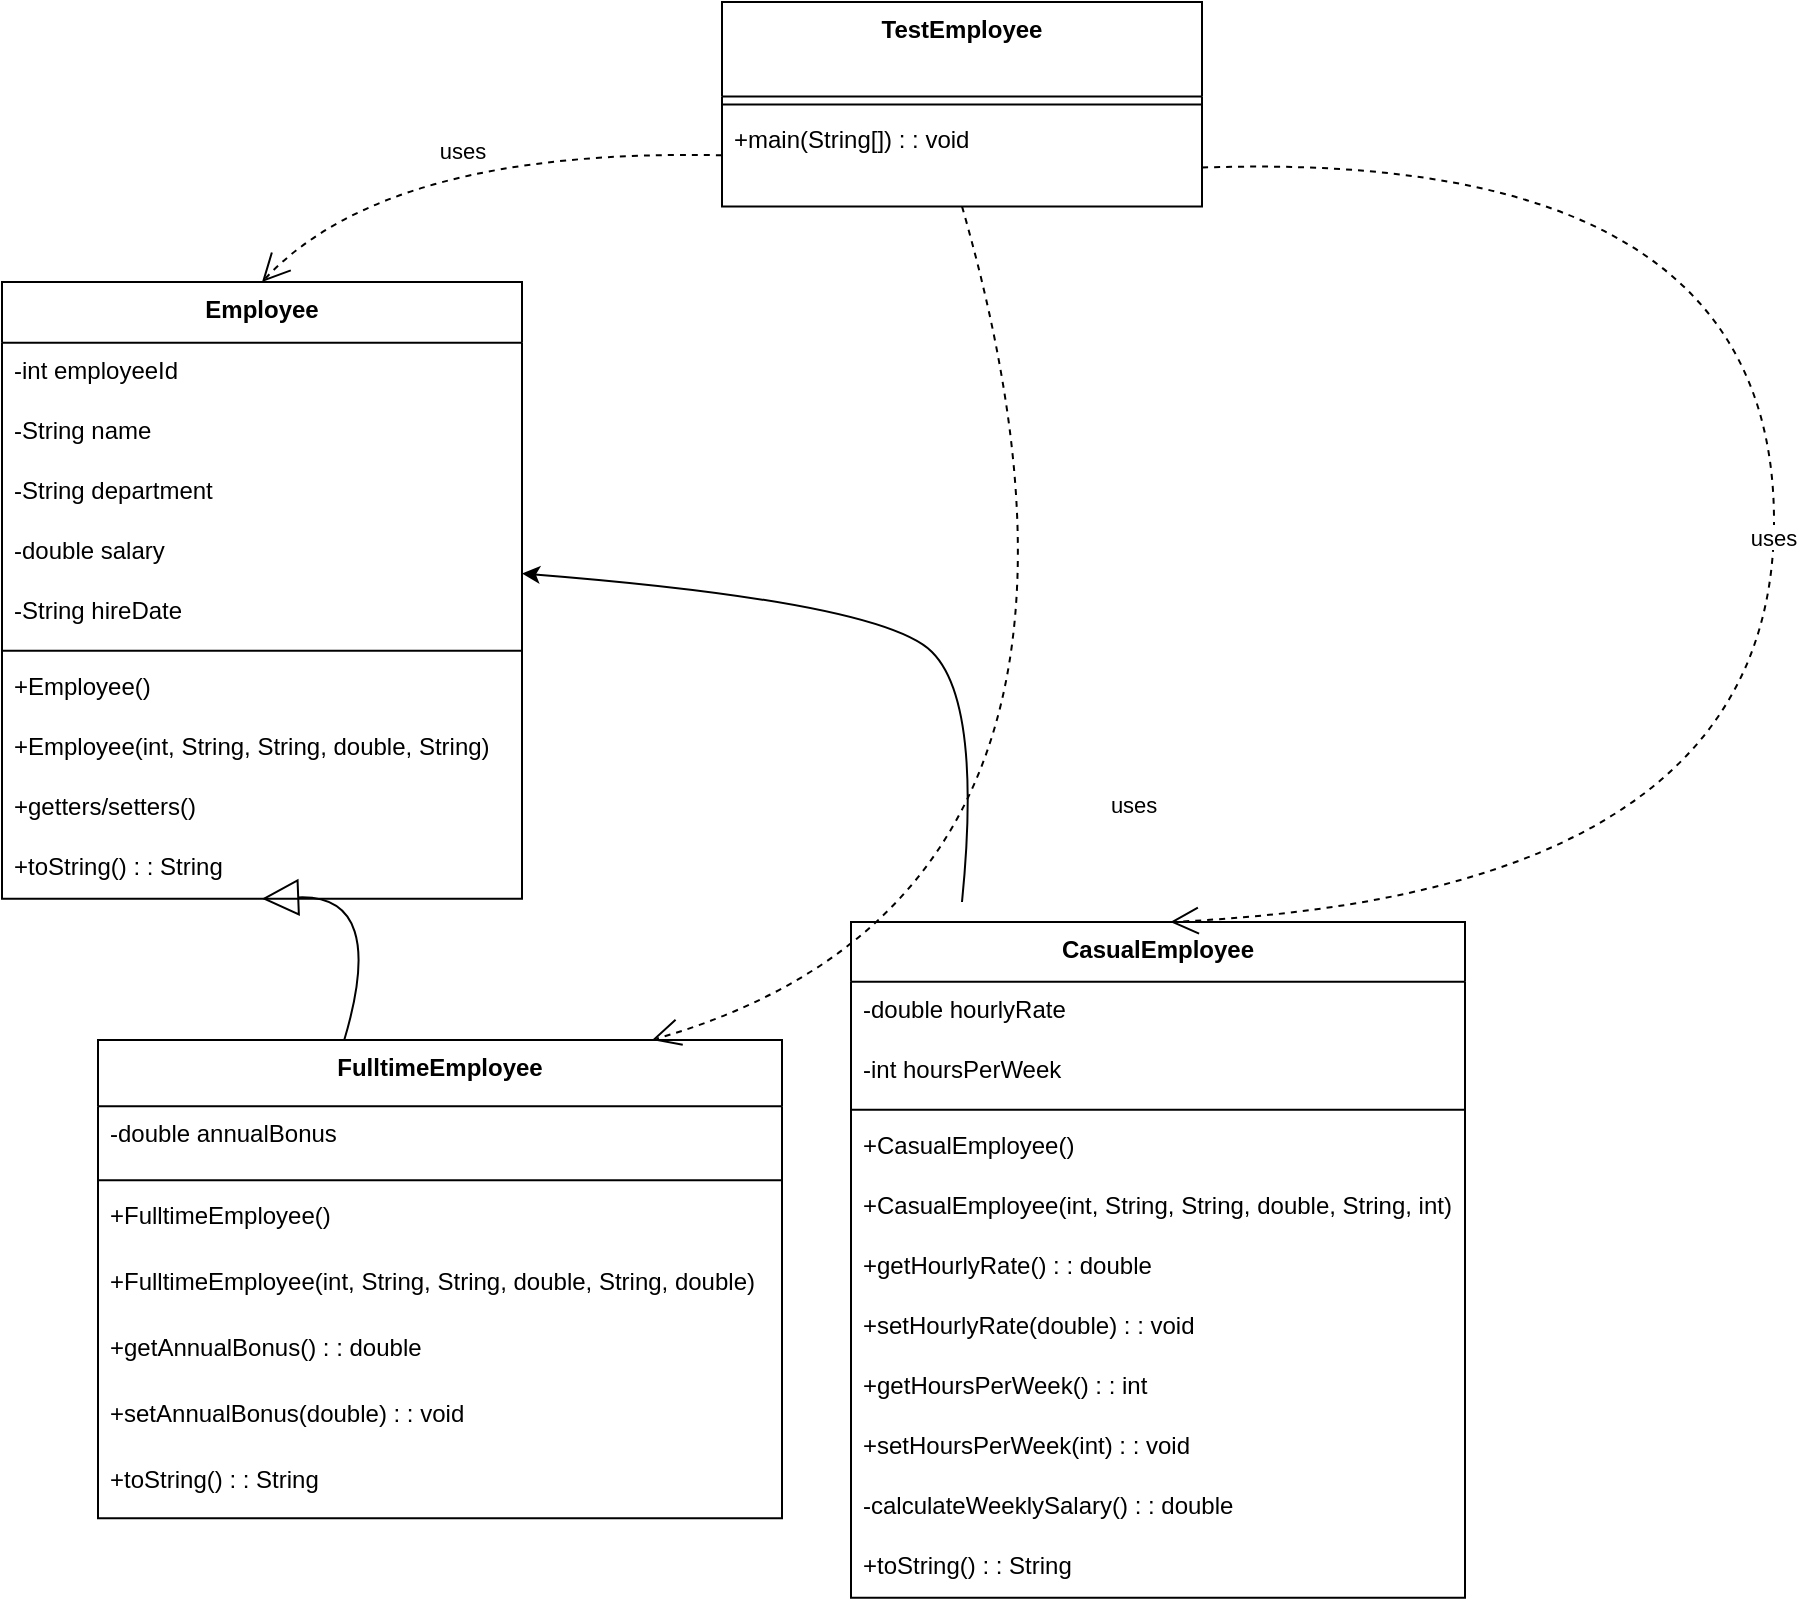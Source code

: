 <mxfile version="27.0.8">
  <diagram name="Page-1" id="AyWZq2A1--CCjW4LnpWZ">
    <mxGraphModel dx="1900" dy="850" grid="1" gridSize="10" guides="1" tooltips="1" connect="1" arrows="1" fold="1" page="1" pageScale="1" pageWidth="850" pageHeight="1100" math="0" shadow="0">
      <root>
        <mxCell id="0" />
        <mxCell id="1" parent="0" />
        <mxCell id="u9xSMhS25hpOVLopqoEU-1" value="Employee" style="swimlane;fontStyle=1;align=center;verticalAlign=top;childLayout=stackLayout;horizontal=1;startSize=30.4;horizontalStack=0;resizeParent=1;resizeParentMax=0;resizeLast=0;collapsible=0;marginBottom=0;" vertex="1" parent="1">
          <mxGeometry x="-140" y="400" width="260" height="308.4" as="geometry" />
        </mxCell>
        <mxCell id="u9xSMhS25hpOVLopqoEU-2" value="-int employeeId" style="text;strokeColor=none;fillColor=none;align=left;verticalAlign=top;spacingLeft=4;spacingRight=4;overflow=hidden;rotatable=0;points=[[0,0.5],[1,0.5]];portConstraint=eastwest;" vertex="1" parent="u9xSMhS25hpOVLopqoEU-1">
          <mxGeometry y="30.4" width="260" height="30" as="geometry" />
        </mxCell>
        <mxCell id="u9xSMhS25hpOVLopqoEU-3" value="-String name" style="text;strokeColor=none;fillColor=none;align=left;verticalAlign=top;spacingLeft=4;spacingRight=4;overflow=hidden;rotatable=0;points=[[0,0.5],[1,0.5]];portConstraint=eastwest;" vertex="1" parent="u9xSMhS25hpOVLopqoEU-1">
          <mxGeometry y="60.4" width="260" height="30" as="geometry" />
        </mxCell>
        <mxCell id="u9xSMhS25hpOVLopqoEU-4" value="-String department" style="text;strokeColor=none;fillColor=none;align=left;verticalAlign=top;spacingLeft=4;spacingRight=4;overflow=hidden;rotatable=0;points=[[0,0.5],[1,0.5]];portConstraint=eastwest;" vertex="1" parent="u9xSMhS25hpOVLopqoEU-1">
          <mxGeometry y="90.4" width="260" height="30" as="geometry" />
        </mxCell>
        <mxCell id="u9xSMhS25hpOVLopqoEU-5" value="-double salary" style="text;strokeColor=none;fillColor=none;align=left;verticalAlign=top;spacingLeft=4;spacingRight=4;overflow=hidden;rotatable=0;points=[[0,0.5],[1,0.5]];portConstraint=eastwest;" vertex="1" parent="u9xSMhS25hpOVLopqoEU-1">
          <mxGeometry y="120.4" width="260" height="30" as="geometry" />
        </mxCell>
        <mxCell id="u9xSMhS25hpOVLopqoEU-6" value="-String hireDate" style="text;strokeColor=none;fillColor=none;align=left;verticalAlign=top;spacingLeft=4;spacingRight=4;overflow=hidden;rotatable=0;points=[[0,0.5],[1,0.5]];portConstraint=eastwest;" vertex="1" parent="u9xSMhS25hpOVLopqoEU-1">
          <mxGeometry y="150.4" width="260" height="30" as="geometry" />
        </mxCell>
        <mxCell id="u9xSMhS25hpOVLopqoEU-7" style="line;strokeWidth=1;fillColor=none;align=left;verticalAlign=middle;spacingTop=-1;spacingLeft=3;spacingRight=3;rotatable=0;labelPosition=right;points=[];portConstraint=eastwest;strokeColor=inherit;" vertex="1" parent="u9xSMhS25hpOVLopqoEU-1">
          <mxGeometry y="180.4" width="260" height="8" as="geometry" />
        </mxCell>
        <mxCell id="u9xSMhS25hpOVLopqoEU-8" value="+Employee()" style="text;strokeColor=none;fillColor=none;align=left;verticalAlign=top;spacingLeft=4;spacingRight=4;overflow=hidden;rotatable=0;points=[[0,0.5],[1,0.5]];portConstraint=eastwest;" vertex="1" parent="u9xSMhS25hpOVLopqoEU-1">
          <mxGeometry y="188.4" width="260" height="30" as="geometry" />
        </mxCell>
        <mxCell id="u9xSMhS25hpOVLopqoEU-9" value="+Employee(int, String, String, double, String)" style="text;strokeColor=none;fillColor=none;align=left;verticalAlign=top;spacingLeft=4;spacingRight=4;overflow=hidden;rotatable=0;points=[[0,0.5],[1,0.5]];portConstraint=eastwest;" vertex="1" parent="u9xSMhS25hpOVLopqoEU-1">
          <mxGeometry y="218.4" width="260" height="30" as="geometry" />
        </mxCell>
        <mxCell id="u9xSMhS25hpOVLopqoEU-10" value="+getters/setters()" style="text;strokeColor=none;fillColor=none;align=left;verticalAlign=top;spacingLeft=4;spacingRight=4;overflow=hidden;rotatable=0;points=[[0,0.5],[1,0.5]];portConstraint=eastwest;" vertex="1" parent="u9xSMhS25hpOVLopqoEU-1">
          <mxGeometry y="248.4" width="260" height="30" as="geometry" />
        </mxCell>
        <mxCell id="u9xSMhS25hpOVLopqoEU-11" value="+toString() : : String" style="text;strokeColor=none;fillColor=none;align=left;verticalAlign=top;spacingLeft=4;spacingRight=4;overflow=hidden;rotatable=0;points=[[0,0.5],[1,0.5]];portConstraint=eastwest;" vertex="1" parent="u9xSMhS25hpOVLopqoEU-1">
          <mxGeometry y="278.4" width="260" height="30" as="geometry" />
        </mxCell>
        <mxCell id="u9xSMhS25hpOVLopqoEU-12" value="FulltimeEmployee" style="swimlane;fontStyle=1;align=center;verticalAlign=top;childLayout=stackLayout;horizontal=1;startSize=33.143;horizontalStack=0;resizeParent=1;resizeParentMax=0;resizeLast=0;collapsible=0;marginBottom=0;" vertex="1" parent="1">
          <mxGeometry x="-92" y="779" width="342" height="239.143" as="geometry" />
        </mxCell>
        <mxCell id="u9xSMhS25hpOVLopqoEU-13" value="-double annualBonus" style="text;strokeColor=none;fillColor=none;align=left;verticalAlign=top;spacingLeft=4;spacingRight=4;overflow=hidden;rotatable=0;points=[[0,0.5],[1,0.5]];portConstraint=eastwest;" vertex="1" parent="u9xSMhS25hpOVLopqoEU-12">
          <mxGeometry y="33.143" width="342" height="33" as="geometry" />
        </mxCell>
        <mxCell id="u9xSMhS25hpOVLopqoEU-14" style="line;strokeWidth=1;fillColor=none;align=left;verticalAlign=middle;spacingTop=-1;spacingLeft=3;spacingRight=3;rotatable=0;labelPosition=right;points=[];portConstraint=eastwest;strokeColor=inherit;" vertex="1" parent="u9xSMhS25hpOVLopqoEU-12">
          <mxGeometry y="66.143" width="342" height="8" as="geometry" />
        </mxCell>
        <mxCell id="u9xSMhS25hpOVLopqoEU-15" value="+FulltimeEmployee()" style="text;strokeColor=none;fillColor=none;align=left;verticalAlign=top;spacingLeft=4;spacingRight=4;overflow=hidden;rotatable=0;points=[[0,0.5],[1,0.5]];portConstraint=eastwest;" vertex="1" parent="u9xSMhS25hpOVLopqoEU-12">
          <mxGeometry y="74.143" width="342" height="33" as="geometry" />
        </mxCell>
        <mxCell id="u9xSMhS25hpOVLopqoEU-16" value="+FulltimeEmployee(int, String, String, double, String, double)" style="text;strokeColor=none;fillColor=none;align=left;verticalAlign=top;spacingLeft=4;spacingRight=4;overflow=hidden;rotatable=0;points=[[0,0.5],[1,0.5]];portConstraint=eastwest;" vertex="1" parent="u9xSMhS25hpOVLopqoEU-12">
          <mxGeometry y="107.143" width="342" height="33" as="geometry" />
        </mxCell>
        <mxCell id="u9xSMhS25hpOVLopqoEU-17" value="+getAnnualBonus() : : double" style="text;strokeColor=none;fillColor=none;align=left;verticalAlign=top;spacingLeft=4;spacingRight=4;overflow=hidden;rotatable=0;points=[[0,0.5],[1,0.5]];portConstraint=eastwest;" vertex="1" parent="u9xSMhS25hpOVLopqoEU-12">
          <mxGeometry y="140.143" width="342" height="33" as="geometry" />
        </mxCell>
        <mxCell id="u9xSMhS25hpOVLopqoEU-18" value="+setAnnualBonus(double) : : void" style="text;strokeColor=none;fillColor=none;align=left;verticalAlign=top;spacingLeft=4;spacingRight=4;overflow=hidden;rotatable=0;points=[[0,0.5],[1,0.5]];portConstraint=eastwest;" vertex="1" parent="u9xSMhS25hpOVLopqoEU-12">
          <mxGeometry y="173.143" width="342" height="33" as="geometry" />
        </mxCell>
        <mxCell id="u9xSMhS25hpOVLopqoEU-19" value="+toString() : : String" style="text;strokeColor=none;fillColor=none;align=left;verticalAlign=top;spacingLeft=4;spacingRight=4;overflow=hidden;rotatable=0;points=[[0,0.5],[1,0.5]];portConstraint=eastwest;" vertex="1" parent="u9xSMhS25hpOVLopqoEU-12">
          <mxGeometry y="206.143" width="342" height="33" as="geometry" />
        </mxCell>
        <mxCell id="u9xSMhS25hpOVLopqoEU-20" value="CasualEmployee" style="swimlane;fontStyle=1;align=center;verticalAlign=top;childLayout=stackLayout;horizontal=1;startSize=29.818;horizontalStack=0;resizeParent=1;resizeParentMax=0;resizeLast=0;collapsible=0;marginBottom=0;" vertex="1" parent="1">
          <mxGeometry x="284.5" y="720" width="307" height="337.818" as="geometry" />
        </mxCell>
        <mxCell id="u9xSMhS25hpOVLopqoEU-21" value="-double hourlyRate" style="text;strokeColor=none;fillColor=none;align=left;verticalAlign=top;spacingLeft=4;spacingRight=4;overflow=hidden;rotatable=0;points=[[0,0.5],[1,0.5]];portConstraint=eastwest;" vertex="1" parent="u9xSMhS25hpOVLopqoEU-20">
          <mxGeometry y="29.818" width="307" height="30" as="geometry" />
        </mxCell>
        <mxCell id="u9xSMhS25hpOVLopqoEU-22" value="-int hoursPerWeek" style="text;strokeColor=none;fillColor=none;align=left;verticalAlign=top;spacingLeft=4;spacingRight=4;overflow=hidden;rotatable=0;points=[[0,0.5],[1,0.5]];portConstraint=eastwest;" vertex="1" parent="u9xSMhS25hpOVLopqoEU-20">
          <mxGeometry y="59.818" width="307" height="30" as="geometry" />
        </mxCell>
        <mxCell id="u9xSMhS25hpOVLopqoEU-23" style="line;strokeWidth=1;fillColor=none;align=left;verticalAlign=middle;spacingTop=-1;spacingLeft=3;spacingRight=3;rotatable=0;labelPosition=right;points=[];portConstraint=eastwest;strokeColor=inherit;" vertex="1" parent="u9xSMhS25hpOVLopqoEU-20">
          <mxGeometry y="89.818" width="307" height="8" as="geometry" />
        </mxCell>
        <mxCell id="u9xSMhS25hpOVLopqoEU-24" value="+CasualEmployee()" style="text;strokeColor=none;fillColor=none;align=left;verticalAlign=top;spacingLeft=4;spacingRight=4;overflow=hidden;rotatable=0;points=[[0,0.5],[1,0.5]];portConstraint=eastwest;" vertex="1" parent="u9xSMhS25hpOVLopqoEU-20">
          <mxGeometry y="97.818" width="307" height="30" as="geometry" />
        </mxCell>
        <mxCell id="u9xSMhS25hpOVLopqoEU-25" value="+CasualEmployee(int, String, String, double, String, int)" style="text;strokeColor=none;fillColor=none;align=left;verticalAlign=top;spacingLeft=4;spacingRight=4;overflow=hidden;rotatable=0;points=[[0,0.5],[1,0.5]];portConstraint=eastwest;" vertex="1" parent="u9xSMhS25hpOVLopqoEU-20">
          <mxGeometry y="127.818" width="307" height="30" as="geometry" />
        </mxCell>
        <mxCell id="u9xSMhS25hpOVLopqoEU-26" value="+getHourlyRate() : : double" style="text;strokeColor=none;fillColor=none;align=left;verticalAlign=top;spacingLeft=4;spacingRight=4;overflow=hidden;rotatable=0;points=[[0,0.5],[1,0.5]];portConstraint=eastwest;" vertex="1" parent="u9xSMhS25hpOVLopqoEU-20">
          <mxGeometry y="157.818" width="307" height="30" as="geometry" />
        </mxCell>
        <mxCell id="u9xSMhS25hpOVLopqoEU-27" value="+setHourlyRate(double) : : void" style="text;strokeColor=none;fillColor=none;align=left;verticalAlign=top;spacingLeft=4;spacingRight=4;overflow=hidden;rotatable=0;points=[[0,0.5],[1,0.5]];portConstraint=eastwest;" vertex="1" parent="u9xSMhS25hpOVLopqoEU-20">
          <mxGeometry y="187.818" width="307" height="30" as="geometry" />
        </mxCell>
        <mxCell id="u9xSMhS25hpOVLopqoEU-28" value="+getHoursPerWeek() : : int" style="text;strokeColor=none;fillColor=none;align=left;verticalAlign=top;spacingLeft=4;spacingRight=4;overflow=hidden;rotatable=0;points=[[0,0.5],[1,0.5]];portConstraint=eastwest;" vertex="1" parent="u9xSMhS25hpOVLopqoEU-20">
          <mxGeometry y="217.818" width="307" height="30" as="geometry" />
        </mxCell>
        <mxCell id="u9xSMhS25hpOVLopqoEU-29" value="+setHoursPerWeek(int) : : void" style="text;strokeColor=none;fillColor=none;align=left;verticalAlign=top;spacingLeft=4;spacingRight=4;overflow=hidden;rotatable=0;points=[[0,0.5],[1,0.5]];portConstraint=eastwest;" vertex="1" parent="u9xSMhS25hpOVLopqoEU-20">
          <mxGeometry y="247.818" width="307" height="30" as="geometry" />
        </mxCell>
        <mxCell id="u9xSMhS25hpOVLopqoEU-30" value="-calculateWeeklySalary() : : double" style="text;strokeColor=none;fillColor=none;align=left;verticalAlign=top;spacingLeft=4;spacingRight=4;overflow=hidden;rotatable=0;points=[[0,0.5],[1,0.5]];portConstraint=eastwest;" vertex="1" parent="u9xSMhS25hpOVLopqoEU-20">
          <mxGeometry y="277.818" width="307" height="30" as="geometry" />
        </mxCell>
        <mxCell id="u9xSMhS25hpOVLopqoEU-31" value="+toString() : : String" style="text;strokeColor=none;fillColor=none;align=left;verticalAlign=top;spacingLeft=4;spacingRight=4;overflow=hidden;rotatable=0;points=[[0,0.5],[1,0.5]];portConstraint=eastwest;" vertex="1" parent="u9xSMhS25hpOVLopqoEU-20">
          <mxGeometry y="307.818" width="307" height="30" as="geometry" />
        </mxCell>
        <mxCell id="u9xSMhS25hpOVLopqoEU-32" value="TestEmployee" style="swimlane;fontStyle=1;align=center;verticalAlign=top;childLayout=stackLayout;horizontal=1;startSize=47.2;horizontalStack=0;resizeParent=1;resizeParentMax=0;resizeLast=0;collapsible=0;marginBottom=0;" vertex="1" parent="1">
          <mxGeometry x="220" y="260" width="240" height="102.2" as="geometry" />
        </mxCell>
        <mxCell id="u9xSMhS25hpOVLopqoEU-33" style="line;strokeWidth=1;fillColor=none;align=left;verticalAlign=middle;spacingTop=-1;spacingLeft=3;spacingRight=3;rotatable=0;labelPosition=right;points=[];portConstraint=eastwest;strokeColor=inherit;" vertex="1" parent="u9xSMhS25hpOVLopqoEU-32">
          <mxGeometry y="47.2" width="240" height="8" as="geometry" />
        </mxCell>
        <mxCell id="u9xSMhS25hpOVLopqoEU-34" value="+main(String[]) : : void" style="text;strokeColor=none;fillColor=none;align=left;verticalAlign=top;spacingLeft=4;spacingRight=4;overflow=hidden;rotatable=0;points=[[0,0.5],[1,0.5]];portConstraint=eastwest;" vertex="1" parent="u9xSMhS25hpOVLopqoEU-32">
          <mxGeometry y="55.2" width="240" height="47" as="geometry" />
        </mxCell>
        <mxCell id="u9xSMhS25hpOVLopqoEU-35" value="" style="curved=1;startArrow=block;startSize=16;startFill=0;endArrow=none;exitX=0.5;exitY=1;entryX=0.36;entryY=0;rounded=0;" edge="1" parent="1" source="u9xSMhS25hpOVLopqoEU-1" target="u9xSMhS25hpOVLopqoEU-12">
          <mxGeometry relative="1" as="geometry">
            <Array as="points">
              <mxPoint x="53" y="706" />
            </Array>
          </mxGeometry>
        </mxCell>
        <mxCell id="u9xSMhS25hpOVLopqoEU-37" value="uses" style="curved=1;dashed=1;startArrow=none;endArrow=open;endSize=12;exitX=0;exitY=0.75;entryX=0.5;entryY=0;rounded=0;" edge="1" parent="1" source="u9xSMhS25hpOVLopqoEU-32" target="u9xSMhS25hpOVLopqoEU-1">
          <mxGeometry relative="1" as="geometry">
            <Array as="points">
              <mxPoint x="53" y="333" />
            </Array>
          </mxGeometry>
        </mxCell>
        <mxCell id="u9xSMhS25hpOVLopqoEU-38" value="uses" style="curved=1;dashed=1;startArrow=none;endArrow=open;endSize=12;exitX=0.5;exitY=1;entryX=0.81;entryY=0;rounded=0;" edge="1" parent="1" source="u9xSMhS25hpOVLopqoEU-32" target="u9xSMhS25hpOVLopqoEU-12">
          <mxGeometry relative="1" as="geometry">
            <Array as="points">
              <mxPoint x="439" y="706" />
            </Array>
          </mxGeometry>
        </mxCell>
        <mxCell id="u9xSMhS25hpOVLopqoEU-39" value="uses" style="curved=1;dashed=1;startArrow=none;endArrow=open;endSize=12;exitX=1;exitY=0.81;entryX=0.52;entryY=0;rounded=0;" edge="1" parent="1" source="u9xSMhS25hpOVLopqoEU-32" target="u9xSMhS25hpOVLopqoEU-20">
          <mxGeometry relative="1" as="geometry">
            <Array as="points">
              <mxPoint x="746" y="333" />
              <mxPoint x="746" y="706" />
            </Array>
          </mxGeometry>
        </mxCell>
        <mxCell id="u9xSMhS25hpOVLopqoEU-41" value="" style="curved=1;endArrow=classic;html=1;rounded=0;" edge="1" parent="1" target="u9xSMhS25hpOVLopqoEU-5">
          <mxGeometry width="50" height="50" relative="1" as="geometry">
            <mxPoint x="340" y="710" as="sourcePoint" />
            <mxPoint x="350" y="560" as="targetPoint" />
            <Array as="points">
              <mxPoint x="350" y="610" />
              <mxPoint x="300" y="560" />
            </Array>
          </mxGeometry>
        </mxCell>
      </root>
    </mxGraphModel>
  </diagram>
</mxfile>
